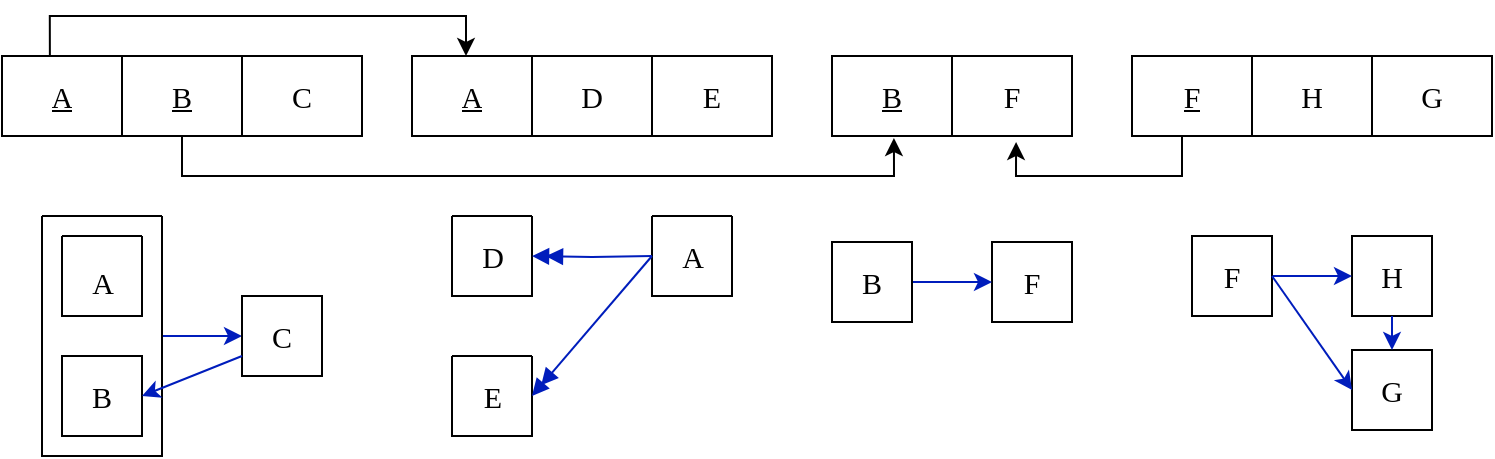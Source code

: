 <mxfile version="22.1.4" type="github">
  <diagram name="Page-1" id="K29u6oLF9DYGCcdjhYJX">
    <mxGraphModel dx="794" dy="503" grid="1" gridSize="10" guides="1" tooltips="1" connect="1" arrows="1" fold="1" page="1" pageScale="1" pageWidth="1100" pageHeight="850" math="0" shadow="0">
      <root>
        <mxCell id="0" />
        <mxCell id="1" parent="0" />
        <mxCell id="z9wuAsnrcv73eYvdN_sy-1" value="" style="shape=table;startSize=0;container=1;collapsible=0;childLayout=tableLayout;fontFamily=Times New Roman;fontSize=15;" parent="1" vertex="1">
          <mxGeometry x="30" y="200" width="180" height="40" as="geometry" />
        </mxCell>
        <mxCell id="z9wuAsnrcv73eYvdN_sy-2" value="" style="shape=tableRow;horizontal=0;startSize=0;swimlaneHead=0;swimlaneBody=0;strokeColor=inherit;top=0;left=0;bottom=0;right=0;collapsible=0;dropTarget=0;fillColor=none;points=[[0,0.5],[1,0.5]];portConstraint=eastwest;fontFamily=Times New Roman;fontSize=15;" parent="z9wuAsnrcv73eYvdN_sy-1" vertex="1">
          <mxGeometry width="180" height="40" as="geometry" />
        </mxCell>
        <mxCell id="z9wuAsnrcv73eYvdN_sy-3" value="&lt;u&gt;A&lt;/u&gt;" style="shape=partialRectangle;html=1;whiteSpace=wrap;connectable=0;strokeColor=inherit;overflow=hidden;fillColor=none;top=0;left=0;bottom=0;right=0;pointerEvents=1;fontFamily=Times New Roman;fontSize=15;" parent="z9wuAsnrcv73eYvdN_sy-2" vertex="1">
          <mxGeometry width="60" height="40" as="geometry">
            <mxRectangle width="60" height="40" as="alternateBounds" />
          </mxGeometry>
        </mxCell>
        <mxCell id="z9wuAsnrcv73eYvdN_sy-4" value="&lt;u&gt;B&lt;/u&gt;" style="shape=partialRectangle;html=1;whiteSpace=wrap;connectable=0;strokeColor=inherit;overflow=hidden;fillColor=none;top=0;left=0;bottom=0;right=0;pointerEvents=1;fontFamily=Times New Roman;fontSize=15;" parent="z9wuAsnrcv73eYvdN_sy-2" vertex="1">
          <mxGeometry x="60" width="60" height="40" as="geometry">
            <mxRectangle width="60" height="40" as="alternateBounds" />
          </mxGeometry>
        </mxCell>
        <mxCell id="z9wuAsnrcv73eYvdN_sy-5" value="C" style="shape=partialRectangle;html=1;whiteSpace=wrap;connectable=0;strokeColor=inherit;overflow=hidden;fillColor=none;top=0;left=0;bottom=0;right=0;pointerEvents=1;fontFamily=Times New Roman;fontSize=15;" parent="z9wuAsnrcv73eYvdN_sy-2" vertex="1">
          <mxGeometry x="120" width="60" height="40" as="geometry">
            <mxRectangle width="60" height="40" as="alternateBounds" />
          </mxGeometry>
        </mxCell>
        <mxCell id="z9wuAsnrcv73eYvdN_sy-6" value="" style="shape=table;startSize=0;container=1;collapsible=0;childLayout=tableLayout;fontFamily=Times New Roman;fontSize=15;" parent="1" vertex="1">
          <mxGeometry x="235" y="200" width="180" height="40" as="geometry" />
        </mxCell>
        <mxCell id="z9wuAsnrcv73eYvdN_sy-7" value="" style="shape=tableRow;horizontal=0;startSize=0;swimlaneHead=0;swimlaneBody=0;strokeColor=inherit;top=0;left=0;bottom=0;right=0;collapsible=0;dropTarget=0;fillColor=none;points=[[0,0.5],[1,0.5]];portConstraint=eastwest;fontFamily=Times New Roman;fontSize=15;" parent="z9wuAsnrcv73eYvdN_sy-6" vertex="1">
          <mxGeometry width="180" height="40" as="geometry" />
        </mxCell>
        <mxCell id="z9wuAsnrcv73eYvdN_sy-8" value="&lt;u&gt;A&lt;/u&gt;" style="shape=partialRectangle;html=1;whiteSpace=wrap;connectable=0;strokeColor=inherit;overflow=hidden;fillColor=none;top=0;left=0;bottom=0;right=0;pointerEvents=1;fontFamily=Times New Roman;fontSize=15;" parent="z9wuAsnrcv73eYvdN_sy-7" vertex="1">
          <mxGeometry width="60" height="40" as="geometry">
            <mxRectangle width="60" height="40" as="alternateBounds" />
          </mxGeometry>
        </mxCell>
        <mxCell id="z9wuAsnrcv73eYvdN_sy-9" value="D" style="shape=partialRectangle;html=1;whiteSpace=wrap;connectable=0;strokeColor=inherit;overflow=hidden;fillColor=none;top=0;left=0;bottom=0;right=0;pointerEvents=1;fontFamily=Times New Roman;fontSize=15;" parent="z9wuAsnrcv73eYvdN_sy-7" vertex="1">
          <mxGeometry x="60" width="60" height="40" as="geometry">
            <mxRectangle width="60" height="40" as="alternateBounds" />
          </mxGeometry>
        </mxCell>
        <mxCell id="z9wuAsnrcv73eYvdN_sy-10" value="E" style="shape=partialRectangle;html=1;whiteSpace=wrap;connectable=0;strokeColor=inherit;overflow=hidden;fillColor=none;top=0;left=0;bottom=0;right=0;pointerEvents=1;fontFamily=Times New Roman;fontSize=15;" parent="z9wuAsnrcv73eYvdN_sy-7" vertex="1">
          <mxGeometry x="120" width="60" height="40" as="geometry">
            <mxRectangle width="60" height="40" as="alternateBounds" />
          </mxGeometry>
        </mxCell>
        <mxCell id="z9wuAsnrcv73eYvdN_sy-11" value="" style="shape=table;startSize=0;container=1;collapsible=0;childLayout=tableLayout;fontFamily=Times New Roman;fontSize=15;" parent="1" vertex="1">
          <mxGeometry x="445" y="200" width="120" height="40" as="geometry" />
        </mxCell>
        <mxCell id="z9wuAsnrcv73eYvdN_sy-12" value="" style="shape=tableRow;horizontal=0;startSize=0;swimlaneHead=0;swimlaneBody=0;strokeColor=inherit;top=0;left=0;bottom=0;right=0;collapsible=0;dropTarget=0;fillColor=none;points=[[0,0.5],[1,0.5]];portConstraint=eastwest;fontFamily=Times New Roman;fontSize=15;" parent="z9wuAsnrcv73eYvdN_sy-11" vertex="1">
          <mxGeometry width="120" height="40" as="geometry" />
        </mxCell>
        <mxCell id="z9wuAsnrcv73eYvdN_sy-13" value="&lt;u&gt;B&lt;/u&gt;" style="shape=partialRectangle;html=1;whiteSpace=wrap;connectable=0;strokeColor=inherit;overflow=hidden;fillColor=none;top=0;left=0;bottom=0;right=0;pointerEvents=1;fontFamily=Times New Roman;fontSize=15;" parent="z9wuAsnrcv73eYvdN_sy-12" vertex="1">
          <mxGeometry width="60" height="40" as="geometry">
            <mxRectangle width="60" height="40" as="alternateBounds" />
          </mxGeometry>
        </mxCell>
        <mxCell id="z9wuAsnrcv73eYvdN_sy-14" value="F" style="shape=partialRectangle;html=1;whiteSpace=wrap;connectable=0;strokeColor=inherit;overflow=hidden;fillColor=none;top=0;left=0;bottom=0;right=0;pointerEvents=1;fontFamily=Times New Roman;fontSize=15;" parent="z9wuAsnrcv73eYvdN_sy-12" vertex="1">
          <mxGeometry x="60" width="60" height="40" as="geometry">
            <mxRectangle width="60" height="40" as="alternateBounds" />
          </mxGeometry>
        </mxCell>
        <mxCell id="z9wuAsnrcv73eYvdN_sy-15" value="" style="shape=table;startSize=0;container=1;collapsible=0;childLayout=tableLayout;fontFamily=Times New Roman;fontSize=15;" parent="1" vertex="1">
          <mxGeometry x="595" y="200" width="180" height="40" as="geometry" />
        </mxCell>
        <mxCell id="z9wuAsnrcv73eYvdN_sy-16" value="" style="shape=tableRow;horizontal=0;startSize=0;swimlaneHead=0;swimlaneBody=0;strokeColor=inherit;top=0;left=0;bottom=0;right=0;collapsible=0;dropTarget=0;fillColor=none;points=[[0,0.5],[1,0.5]];portConstraint=eastwest;fontFamily=Times New Roman;fontSize=15;" parent="z9wuAsnrcv73eYvdN_sy-15" vertex="1">
          <mxGeometry width="180" height="40" as="geometry" />
        </mxCell>
        <mxCell id="z9wuAsnrcv73eYvdN_sy-17" value="&lt;u&gt;F&lt;/u&gt;" style="shape=partialRectangle;html=1;whiteSpace=wrap;connectable=0;strokeColor=inherit;overflow=hidden;fillColor=none;top=0;left=0;bottom=0;right=0;pointerEvents=1;fontFamily=Times New Roman;fontSize=15;" parent="z9wuAsnrcv73eYvdN_sy-16" vertex="1">
          <mxGeometry width="60" height="40" as="geometry">
            <mxRectangle width="60" height="40" as="alternateBounds" />
          </mxGeometry>
        </mxCell>
        <mxCell id="z9wuAsnrcv73eYvdN_sy-18" value="H" style="shape=partialRectangle;html=1;whiteSpace=wrap;connectable=0;strokeColor=inherit;overflow=hidden;fillColor=none;top=0;left=0;bottom=0;right=0;pointerEvents=1;fontFamily=Times New Roman;fontSize=15;" parent="z9wuAsnrcv73eYvdN_sy-16" vertex="1">
          <mxGeometry x="60" width="60" height="40" as="geometry">
            <mxRectangle width="60" height="40" as="alternateBounds" />
          </mxGeometry>
        </mxCell>
        <mxCell id="z9wuAsnrcv73eYvdN_sy-63" value="G" style="shape=partialRectangle;html=1;whiteSpace=wrap;connectable=0;strokeColor=inherit;overflow=hidden;fillColor=none;top=0;left=0;bottom=0;right=0;pointerEvents=1;fontFamily=Times New Roman;fontSize=15;" parent="z9wuAsnrcv73eYvdN_sy-16" vertex="1">
          <mxGeometry x="120" width="60" height="40" as="geometry">
            <mxRectangle width="60" height="40" as="alternateBounds" />
          </mxGeometry>
        </mxCell>
        <mxCell id="z9wuAsnrcv73eYvdN_sy-30" style="edgeStyle=orthogonalEdgeStyle;rounded=0;orthogonalLoop=1;jettySize=auto;html=1;entryX=0.767;entryY=1.075;entryDx=0;entryDy=0;entryPerimeter=0;" parent="1" target="z9wuAsnrcv73eYvdN_sy-12" edge="1">
          <mxGeometry relative="1" as="geometry">
            <mxPoint x="630" y="240" as="sourcePoint" />
            <Array as="points">
              <mxPoint x="620" y="260" />
              <mxPoint x="537" y="260" />
            </Array>
          </mxGeometry>
        </mxCell>
        <mxCell id="z9wuAsnrcv73eYvdN_sy-33" value="" style="swimlane;startSize=0;fontFamily=Times New Roman;" parent="1" vertex="1">
          <mxGeometry x="60" y="290" width="40" height="40" as="geometry" />
        </mxCell>
        <mxCell id="z9wuAsnrcv73eYvdN_sy-34" value="&lt;font style=&quot;font-size: 15px;&quot;&gt;A&lt;/font&gt;" style="text;html=1;align=center;verticalAlign=middle;resizable=0;points=[];autosize=1;strokeColor=none;fillColor=none;fontFamily=Times New Roman;" parent="1" vertex="1">
          <mxGeometry x="65" y="298" width="30" height="30" as="geometry" />
        </mxCell>
        <mxCell id="z9wuAsnrcv73eYvdN_sy-35" value="&lt;font style=&quot;font-size: 15px;&quot;&gt;B&lt;/font&gt;" style="whiteSpace=wrap;html=1;aspect=fixed;fontFamily=Times New Roman;" parent="1" vertex="1">
          <mxGeometry x="60" y="350" width="40" height="40" as="geometry" />
        </mxCell>
        <mxCell id="z9wuAsnrcv73eYvdN_sy-36" style="edgeStyle=orthogonalEdgeStyle;rounded=0;orthogonalLoop=1;jettySize=auto;html=1;exitX=1;exitY=0.5;exitDx=0;exitDy=0;entryX=0;entryY=0.5;entryDx=0;entryDy=0;fillColor=#0050ef;strokeColor=#001DBC;fontFamily=Times New Roman;" parent="1" source="z9wuAsnrcv73eYvdN_sy-37" target="z9wuAsnrcv73eYvdN_sy-38" edge="1">
          <mxGeometry relative="1" as="geometry" />
        </mxCell>
        <mxCell id="z9wuAsnrcv73eYvdN_sy-37" value="" style="swimlane;startSize=0;fontFamily=Times New Roman;" parent="1" vertex="1">
          <mxGeometry x="50" y="280" width="60" height="120" as="geometry" />
        </mxCell>
        <mxCell id="z9wuAsnrcv73eYvdN_sy-38" value="&lt;font style=&quot;font-size: 15px;&quot;&gt;C&lt;/font&gt;" style="whiteSpace=wrap;html=1;aspect=fixed;fontFamily=Times New Roman;" parent="1" vertex="1">
          <mxGeometry x="150" y="320" width="40" height="40" as="geometry" />
        </mxCell>
        <mxCell id="z9wuAsnrcv73eYvdN_sy-39" value="" style="endArrow=classic;html=1;rounded=0;exitX=0;exitY=0.75;exitDx=0;exitDy=0;entryX=1;entryY=0.5;entryDx=0;entryDy=0;fillColor=#0050ef;strokeColor=#001DBC;fontFamily=Times New Roman;" parent="1" source="z9wuAsnrcv73eYvdN_sy-38" target="z9wuAsnrcv73eYvdN_sy-35" edge="1">
          <mxGeometry width="50" height="50" relative="1" as="geometry">
            <mxPoint x="120" y="450" as="sourcePoint" />
            <mxPoint x="170" y="400" as="targetPoint" />
          </mxGeometry>
        </mxCell>
        <mxCell id="z9wuAsnrcv73eYvdN_sy-43" value="" style="swimlane;startSize=0;fontFamily=Times New Roman;" parent="1" vertex="1">
          <mxGeometry x="355" y="280" width="40" height="40" as="geometry" />
        </mxCell>
        <mxCell id="z9wuAsnrcv73eYvdN_sy-44" value="&lt;font style=&quot;font-size: 15px;&quot;&gt;A&lt;/font&gt;" style="text;html=1;align=center;verticalAlign=middle;resizable=0;points=[];autosize=1;strokeColor=none;fillColor=none;fontFamily=Times New Roman;" parent="z9wuAsnrcv73eYvdN_sy-43" vertex="1">
          <mxGeometry x="5" y="5" width="30" height="30" as="geometry" />
        </mxCell>
        <mxCell id="z9wuAsnrcv73eYvdN_sy-45" value="" style="swimlane;startSize=0;fontFamily=Times New Roman;" parent="1" vertex="1">
          <mxGeometry x="255" y="280" width="40" height="40" as="geometry" />
        </mxCell>
        <mxCell id="z9wuAsnrcv73eYvdN_sy-46" value="&lt;font style=&quot;font-size: 15px;&quot;&gt;D&lt;/font&gt;" style="text;html=1;align=center;verticalAlign=middle;resizable=0;points=[];autosize=1;strokeColor=none;fillColor=none;fontFamily=Times New Roman;" parent="z9wuAsnrcv73eYvdN_sy-45" vertex="1">
          <mxGeometry x="5" y="5" width="30" height="30" as="geometry" />
        </mxCell>
        <mxCell id="z9wuAsnrcv73eYvdN_sy-47" value="" style="swimlane;startSize=0;fontFamily=Times New Roman;" parent="1" vertex="1">
          <mxGeometry x="255" y="350" width="40" height="40" as="geometry" />
        </mxCell>
        <mxCell id="z9wuAsnrcv73eYvdN_sy-48" value="&lt;font style=&quot;font-size: 15px;&quot;&gt;E&lt;/font&gt;" style="text;html=1;align=center;verticalAlign=middle;resizable=0;points=[];autosize=1;strokeColor=none;fillColor=none;fontFamily=Times New Roman;" parent="z9wuAsnrcv73eYvdN_sy-47" vertex="1">
          <mxGeometry x="5" y="5" width="30" height="30" as="geometry" />
        </mxCell>
        <mxCell id="z9wuAsnrcv73eYvdN_sy-49" style="edgeStyle=orthogonalEdgeStyle;rounded=0;orthogonalLoop=1;jettySize=auto;html=1;entryX=1;entryY=0.5;entryDx=0;entryDy=0;endArrow=doubleBlock;endFill=1;fillColor=#0050ef;strokeColor=#001DBC;fontFamily=Times New Roman;" parent="1" target="z9wuAsnrcv73eYvdN_sy-45" edge="1">
          <mxGeometry relative="1" as="geometry">
            <mxPoint x="355" y="300" as="sourcePoint" />
          </mxGeometry>
        </mxCell>
        <mxCell id="z9wuAsnrcv73eYvdN_sy-50" value="" style="endArrow=doubleBlock;html=1;rounded=0;entryX=1;entryY=0.5;entryDx=0;entryDy=0;endFill=1;fillColor=#0050ef;strokeColor=#001DBC;fontFamily=Times New Roman;" parent="1" target="z9wuAsnrcv73eYvdN_sy-47" edge="1">
          <mxGeometry width="50" height="50" relative="1" as="geometry">
            <mxPoint x="355" y="300" as="sourcePoint" />
            <mxPoint x="355" y="330" as="targetPoint" />
          </mxGeometry>
        </mxCell>
        <mxCell id="z9wuAsnrcv73eYvdN_sy-52" value="&lt;font style=&quot;font-size: 15px;&quot;&gt;F&lt;/font&gt;" style="whiteSpace=wrap;html=1;aspect=fixed;fontFamily=Times New Roman;" parent="1" vertex="1">
          <mxGeometry x="525" y="293" width="40" height="40" as="geometry" />
        </mxCell>
        <mxCell id="z9wuAsnrcv73eYvdN_sy-54" style="edgeStyle=orthogonalEdgeStyle;rounded=0;orthogonalLoop=1;jettySize=auto;html=1;entryX=0;entryY=0.5;entryDx=0;entryDy=0;fillColor=#0050ef;strokeColor=#001DBC;" parent="1" source="z9wuAsnrcv73eYvdN_sy-53" target="z9wuAsnrcv73eYvdN_sy-52" edge="1">
          <mxGeometry relative="1" as="geometry" />
        </mxCell>
        <mxCell id="z9wuAsnrcv73eYvdN_sy-53" value="&lt;font style=&quot;font-size: 15px;&quot;&gt;B&lt;/font&gt;" style="whiteSpace=wrap;html=1;aspect=fixed;fontFamily=Times New Roman;" parent="1" vertex="1">
          <mxGeometry x="445" y="293" width="40" height="40" as="geometry" />
        </mxCell>
        <mxCell id="z9wuAsnrcv73eYvdN_sy-55" value="&lt;font style=&quot;font-size: 15px;&quot;&gt;H&lt;/font&gt;" style="whiteSpace=wrap;html=1;aspect=fixed;fontFamily=Times New Roman;" parent="1" vertex="1">
          <mxGeometry x="705" y="290" width="40" height="40" as="geometry" />
        </mxCell>
        <mxCell id="z9wuAsnrcv73eYvdN_sy-56" style="edgeStyle=orthogonalEdgeStyle;rounded=0;orthogonalLoop=1;jettySize=auto;html=1;entryX=0;entryY=0.5;entryDx=0;entryDy=0;fillColor=#0050ef;strokeColor=#001DBC;" parent="1" source="z9wuAsnrcv73eYvdN_sy-57" target="z9wuAsnrcv73eYvdN_sy-55" edge="1">
          <mxGeometry relative="1" as="geometry" />
        </mxCell>
        <mxCell id="z9wuAsnrcv73eYvdN_sy-57" value="&lt;font style=&quot;font-size: 15px;&quot;&gt;F&lt;/font&gt;" style="whiteSpace=wrap;html=1;aspect=fixed;fontFamily=Times New Roman;" parent="1" vertex="1">
          <mxGeometry x="625" y="290" width="40" height="40" as="geometry" />
        </mxCell>
        <mxCell id="z9wuAsnrcv73eYvdN_sy-58" value="&lt;font style=&quot;font-size: 15px;&quot;&gt;G&lt;/font&gt;" style="whiteSpace=wrap;html=1;aspect=fixed;fontFamily=Times New Roman;" parent="1" vertex="1">
          <mxGeometry x="705" y="347" width="40" height="40" as="geometry" />
        </mxCell>
        <mxCell id="z9wuAsnrcv73eYvdN_sy-61" style="edgeStyle=orthogonalEdgeStyle;rounded=0;orthogonalLoop=1;jettySize=auto;html=1;entryX=0.15;entryY=0;entryDx=0;entryDy=0;entryPerimeter=0;exitX=0.133;exitY=0;exitDx=0;exitDy=0;exitPerimeter=0;" parent="1" source="z9wuAsnrcv73eYvdN_sy-2" target="z9wuAsnrcv73eYvdN_sy-7" edge="1">
          <mxGeometry relative="1" as="geometry" />
        </mxCell>
        <mxCell id="z9wuAsnrcv73eYvdN_sy-62" style="edgeStyle=orthogonalEdgeStyle;rounded=0;orthogonalLoop=1;jettySize=auto;html=1;entryX=0.258;entryY=1.025;entryDx=0;entryDy=0;entryPerimeter=0;" parent="1" source="z9wuAsnrcv73eYvdN_sy-2" target="z9wuAsnrcv73eYvdN_sy-12" edge="1">
          <mxGeometry relative="1" as="geometry">
            <Array as="points">
              <mxPoint x="120" y="260" />
              <mxPoint x="476" y="260" />
            </Array>
          </mxGeometry>
        </mxCell>
        <mxCell id="z9wuAsnrcv73eYvdN_sy-64" value="" style="endArrow=classic;html=1;rounded=0;exitX=0.5;exitY=1;exitDx=0;exitDy=0;entryX=0.5;entryY=0;entryDx=0;entryDy=0;fillColor=#0050ef;strokeColor=#001DBC;fontFamily=Times New Roman;" parent="1" source="z9wuAsnrcv73eYvdN_sy-55" target="z9wuAsnrcv73eYvdN_sy-58" edge="1">
          <mxGeometry width="50" height="50" relative="1" as="geometry">
            <mxPoint x="705" y="340" as="sourcePoint" />
            <mxPoint x="655" y="360" as="targetPoint" />
          </mxGeometry>
        </mxCell>
        <mxCell id="9lCWI5yRtMHP7oRa9g2g-2" value="" style="endArrow=classic;html=1;rounded=0;exitX=1;exitY=0.5;exitDx=0;exitDy=0;entryX=0;entryY=0.5;entryDx=0;entryDy=0;fillColor=#0050ef;strokeColor=#001DBC;" edge="1" parent="1" source="z9wuAsnrcv73eYvdN_sy-57" target="z9wuAsnrcv73eYvdN_sy-58">
          <mxGeometry width="50" height="50" relative="1" as="geometry">
            <mxPoint x="600" y="470" as="sourcePoint" />
            <mxPoint x="650" y="420" as="targetPoint" />
          </mxGeometry>
        </mxCell>
      </root>
    </mxGraphModel>
  </diagram>
</mxfile>
